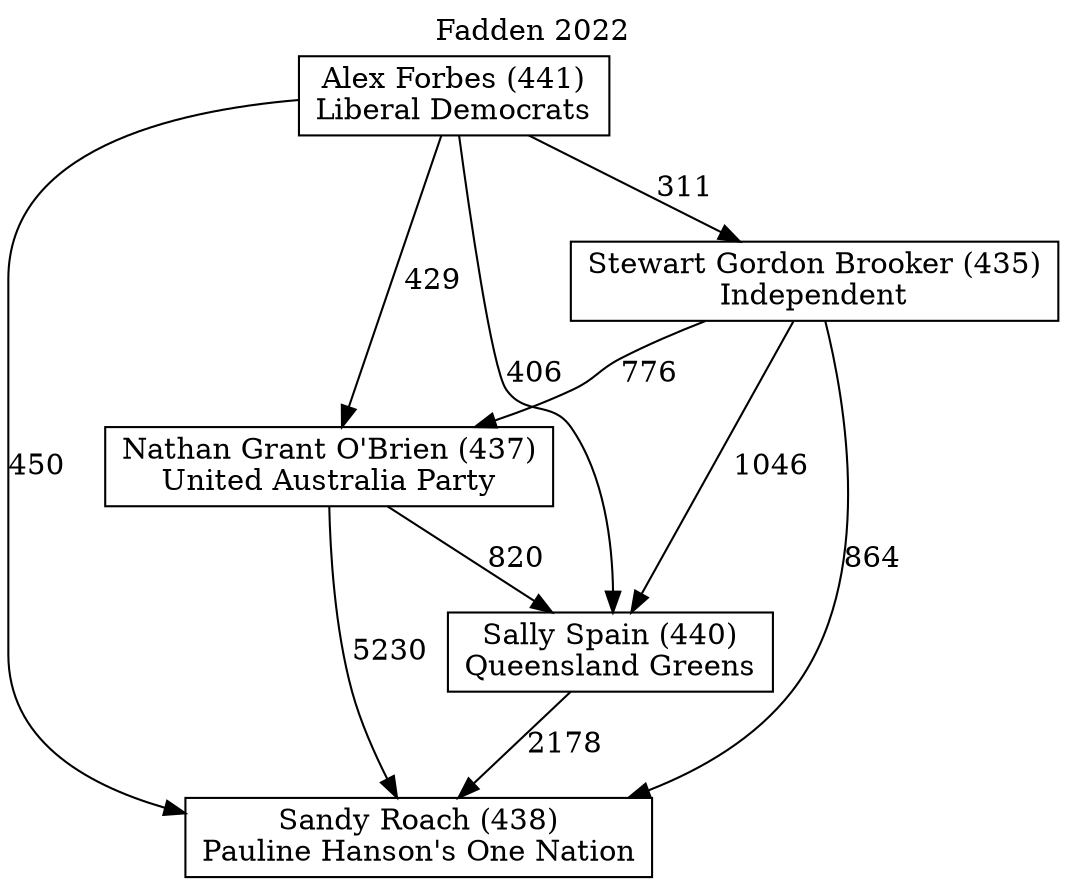 // House preference flow
digraph "Sandy Roach (438)_Fadden_2022" {
	graph [label="Fadden 2022" labelloc=t mclimit=10]
	node [shape=box]
	"Alex Forbes (441)" [label="Alex Forbes (441)
Liberal Democrats"]
	"Sandy Roach (438)" [label="Sandy Roach (438)
Pauline Hanson's One Nation"]
	"Sally Spain (440)" [label="Sally Spain (440)
Queensland Greens"]
	"Nathan Grant O'Brien (437)" [label="Nathan Grant O'Brien (437)
United Australia Party"]
	"Stewart Gordon Brooker (435)" [label="Stewart Gordon Brooker (435)
Independent"]
	"Stewart Gordon Brooker (435)" -> "Sally Spain (440)" [label=1046]
	"Sally Spain (440)" -> "Sandy Roach (438)" [label=2178]
	"Alex Forbes (441)" -> "Sandy Roach (438)" [label=450]
	"Nathan Grant O'Brien (437)" -> "Sally Spain (440)" [label=820]
	"Stewart Gordon Brooker (435)" -> "Nathan Grant O'Brien (437)" [label=776]
	"Alex Forbes (441)" -> "Nathan Grant O'Brien (437)" [label=429]
	"Nathan Grant O'Brien (437)" -> "Sandy Roach (438)" [label=5230]
	"Alex Forbes (441)" -> "Sally Spain (440)" [label=406]
	"Stewart Gordon Brooker (435)" -> "Sandy Roach (438)" [label=864]
	"Alex Forbes (441)" -> "Stewart Gordon Brooker (435)" [label=311]
}
